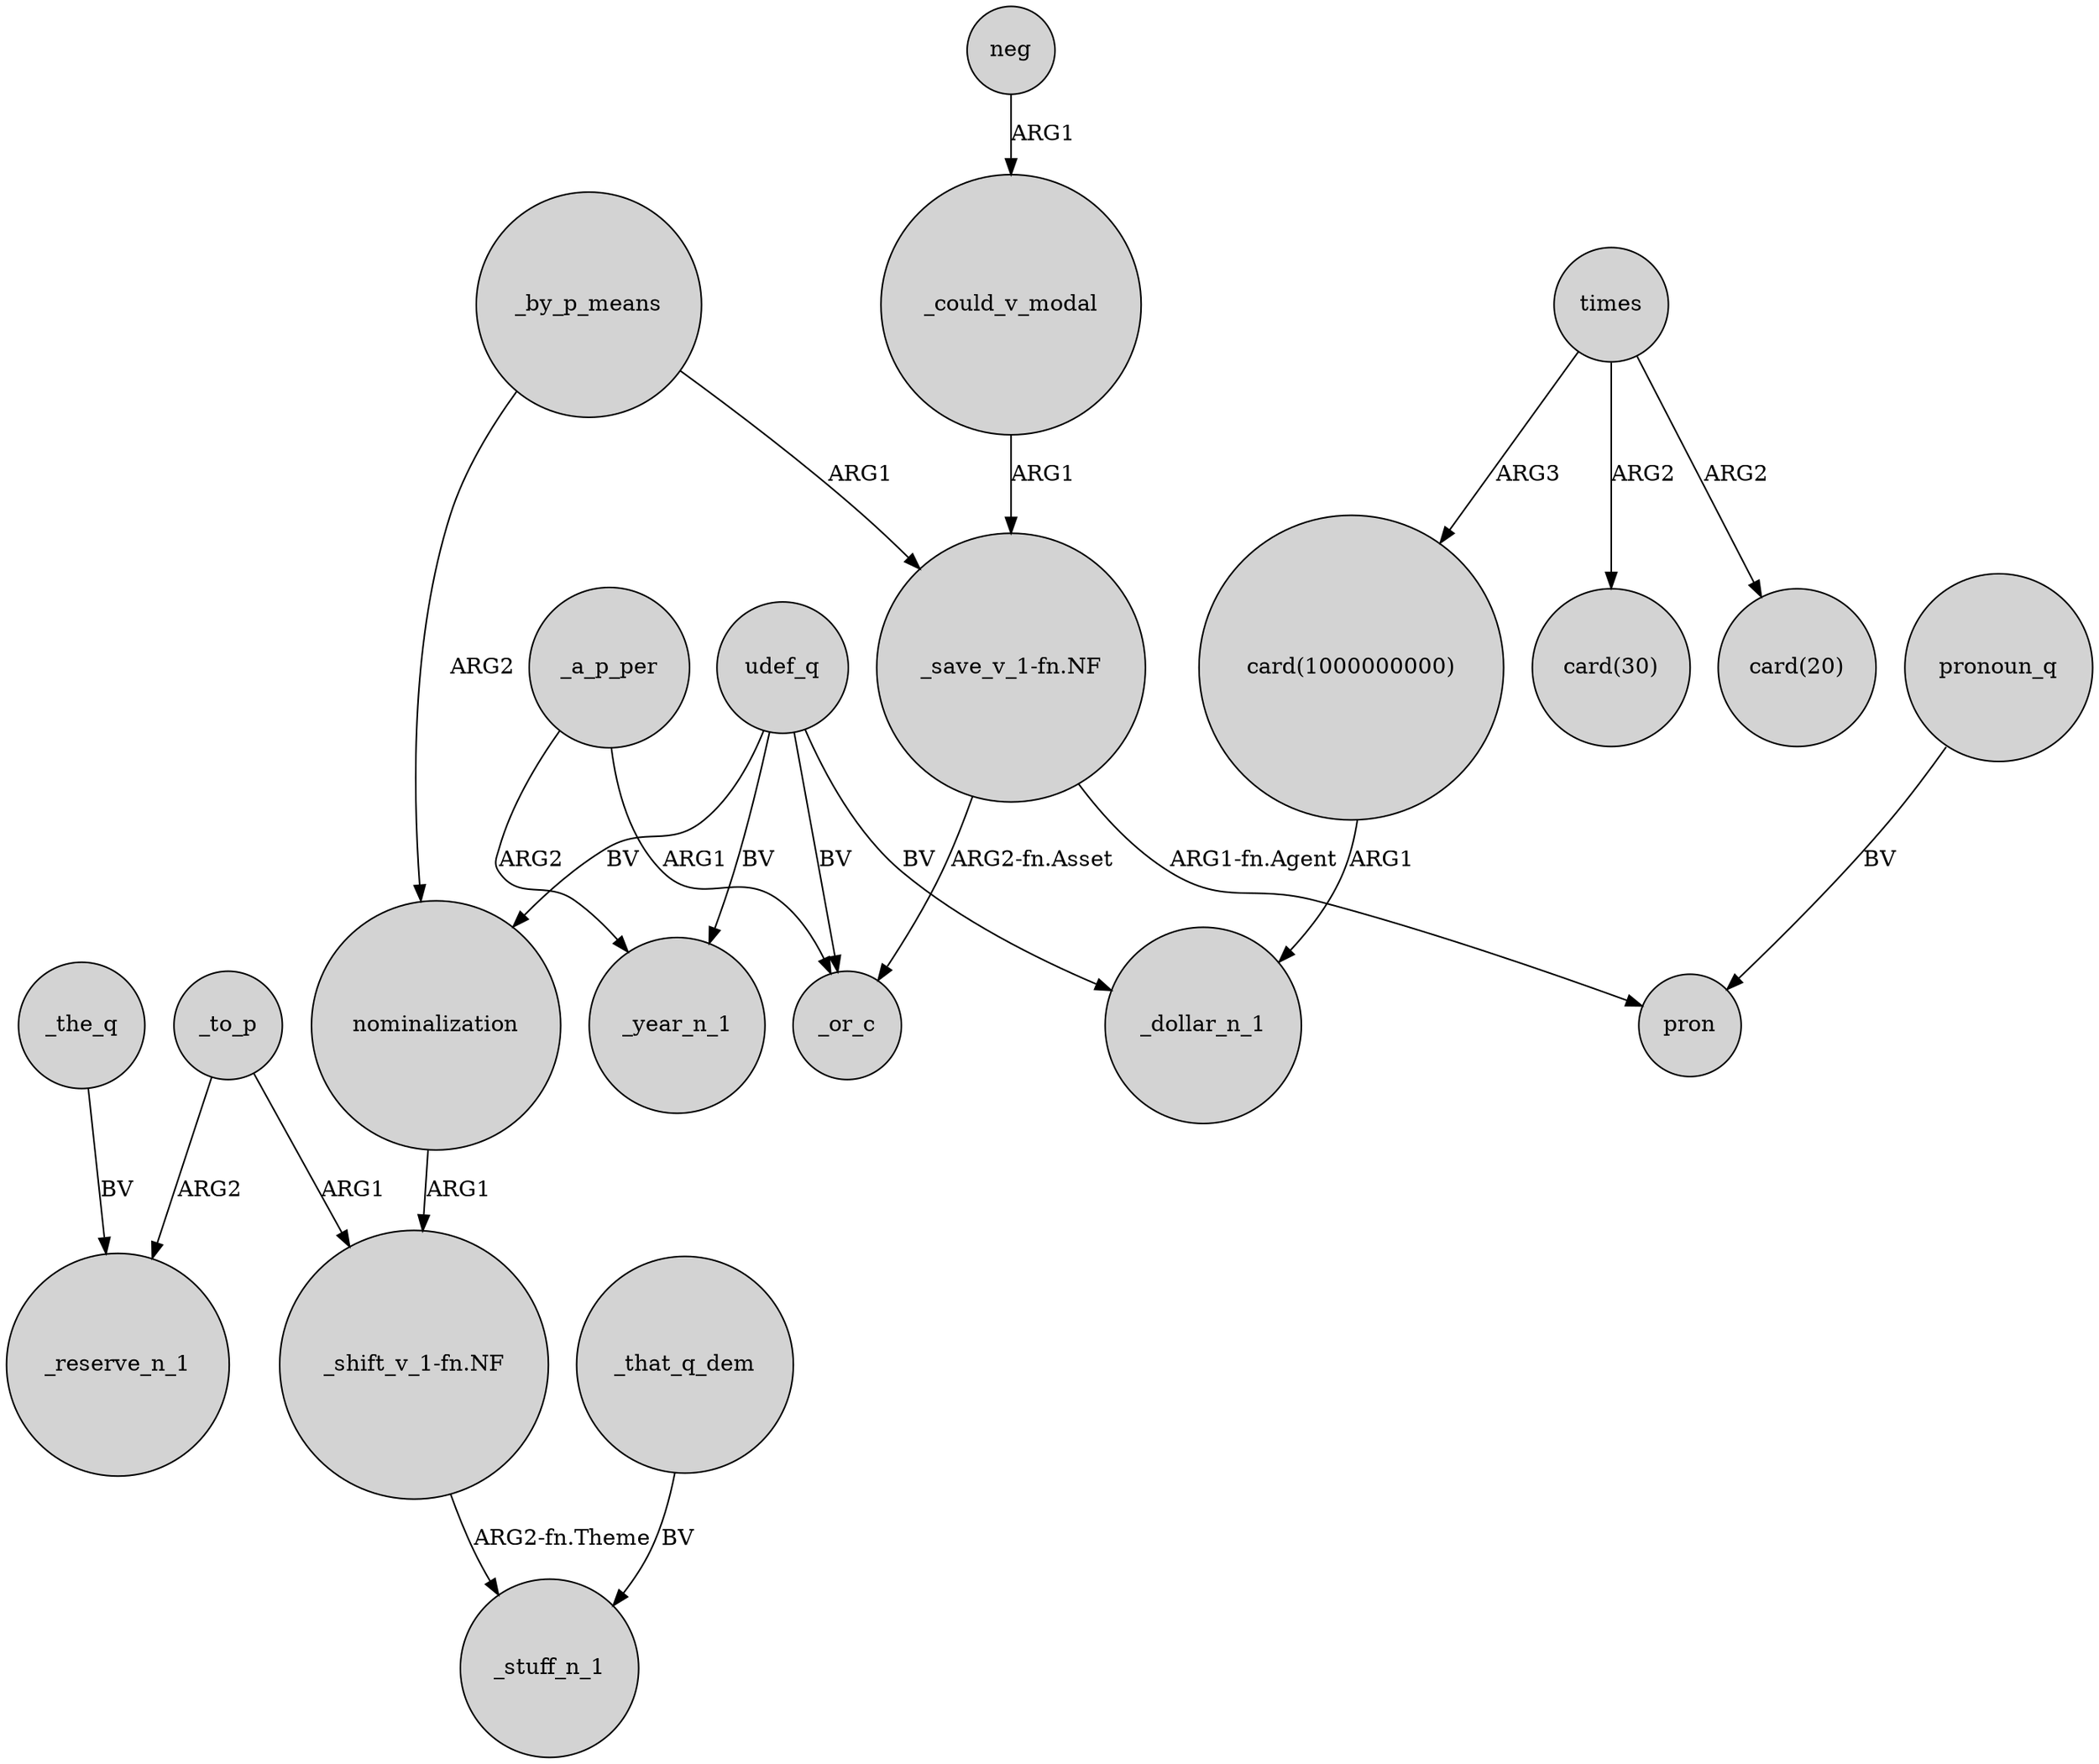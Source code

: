 digraph {
	node [shape=circle style=filled]
	_the_q -> _reserve_n_1 [label=BV]
	_by_p_means -> nominalization [label=ARG2]
	"_save_v_1-fn.NF" -> _or_c [label="ARG2-fn.Asset"]
	_a_p_per -> _year_n_1 [label=ARG2]
	_a_p_per -> _or_c [label=ARG1]
	"_shift_v_1-fn.NF" -> _stuff_n_1 [label="ARG2-fn.Theme"]
	nominalization -> "_shift_v_1-fn.NF" [label=ARG1]
	_to_p -> _reserve_n_1 [label=ARG2]
	udef_q -> _or_c [label=BV]
	_that_q_dem -> _stuff_n_1 [label=BV]
	times -> "card(1000000000)" [label=ARG3]
	pronoun_q -> pron [label=BV]
	"_save_v_1-fn.NF" -> pron [label="ARG1-fn.Agent"]
	_could_v_modal -> "_save_v_1-fn.NF" [label=ARG1]
	times -> "card(30)" [label=ARG2]
	udef_q -> nominalization [label=BV]
	times -> "card(20)" [label=ARG2]
	_to_p -> "_shift_v_1-fn.NF" [label=ARG1]
	udef_q -> _year_n_1 [label=BV]
	_by_p_means -> "_save_v_1-fn.NF" [label=ARG1]
	neg -> _could_v_modal [label=ARG1]
	"card(1000000000)" -> _dollar_n_1 [label=ARG1]
	udef_q -> _dollar_n_1 [label=BV]
}
